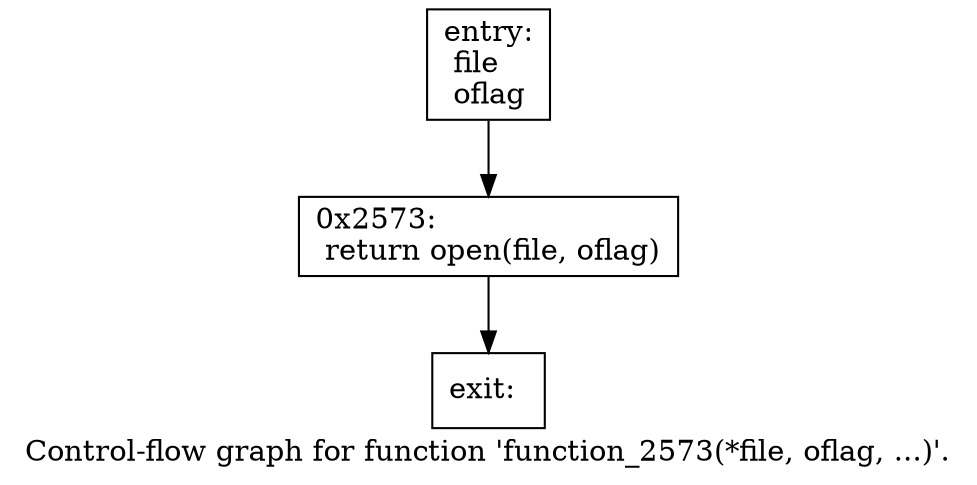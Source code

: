 digraph "Control-flow graph for function 'function_2573(*file, oflag, ...)'." {
  label="Control-flow graph for function 'function_2573(*file, oflag, ...)'.";
  node [shape=record];

  Node07712C68 [label="{entry:\l  file\l  oflag\l}"];
  Node07712C68 -> Node07713718;
  Node07713718 [label="{0x2573:\l  return open(file, oflag)\l}"];
  Node07713718 -> Node07713DD8;
  Node07713DD8 [label="{exit:\l}"];

}
